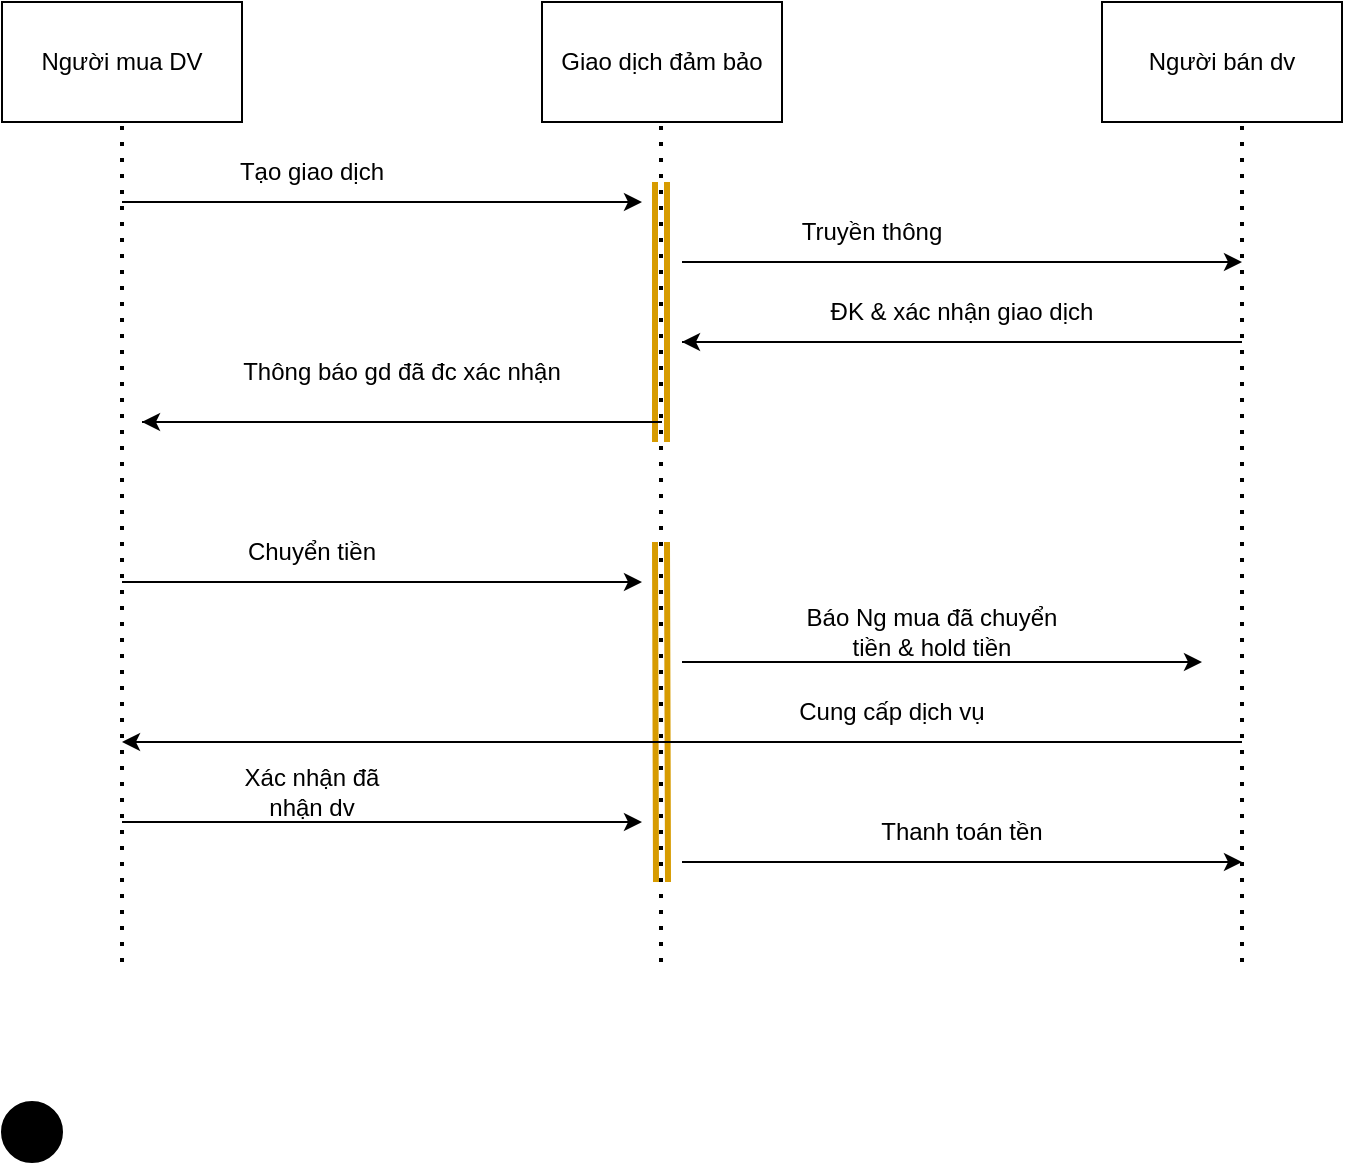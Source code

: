 <mxfile version="20.8.17" type="github">
  <diagram name="Page-1" id="_tMD7D5ke1YXCUWgseuu">
    <mxGraphModel dx="763" dy="453" grid="1" gridSize="10" guides="1" tooltips="1" connect="1" arrows="1" fold="1" page="1" pageScale="1" pageWidth="850" pageHeight="1100" math="0" shadow="0">
      <root>
        <mxCell id="0" />
        <mxCell id="1" parent="0" />
        <mxCell id="3ECeMIUdn46JQkj1NZ4u-2" value="Người mua DV" style="rounded=0;whiteSpace=wrap;html=1;" vertex="1" parent="1">
          <mxGeometry x="60" y="40" width="120" height="60" as="geometry" />
        </mxCell>
        <mxCell id="3ECeMIUdn46JQkj1NZ4u-4" value="Người bán dv" style="rounded=0;whiteSpace=wrap;html=1;" vertex="1" parent="1">
          <mxGeometry x="610" y="40" width="120" height="60" as="geometry" />
        </mxCell>
        <mxCell id="3ECeMIUdn46JQkj1NZ4u-5" value="Giao dịch đảm bảo" style="rounded=0;whiteSpace=wrap;html=1;" vertex="1" parent="1">
          <mxGeometry x="330" y="40" width="120" height="60" as="geometry" />
        </mxCell>
        <mxCell id="3ECeMIUdn46JQkj1NZ4u-6" value="" style="endArrow=none;dashed=1;html=1;dashPattern=1 3;strokeWidth=2;rounded=0;" edge="1" parent="1">
          <mxGeometry width="50" height="50" relative="1" as="geometry">
            <mxPoint x="120" y="520" as="sourcePoint" />
            <mxPoint x="120" y="100" as="targetPoint" />
          </mxGeometry>
        </mxCell>
        <mxCell id="3ECeMIUdn46JQkj1NZ4u-7" value="" style="endArrow=none;dashed=1;html=1;dashPattern=1 3;strokeWidth=2;rounded=0;" edge="1" parent="1">
          <mxGeometry width="50" height="50" relative="1" as="geometry">
            <mxPoint x="389.5" y="520" as="sourcePoint" />
            <mxPoint x="389.5" y="100" as="targetPoint" />
          </mxGeometry>
        </mxCell>
        <mxCell id="3ECeMIUdn46JQkj1NZ4u-8" value="" style="endArrow=none;dashed=1;html=1;dashPattern=1 3;strokeWidth=2;rounded=0;" edge="1" parent="1">
          <mxGeometry width="50" height="50" relative="1" as="geometry">
            <mxPoint x="680" y="520" as="sourcePoint" />
            <mxPoint x="680" y="100" as="targetPoint" />
          </mxGeometry>
        </mxCell>
        <mxCell id="3ECeMIUdn46JQkj1NZ4u-9" value="" style="endArrow=classic;html=1;rounded=0;" edge="1" parent="1">
          <mxGeometry width="50" height="50" relative="1" as="geometry">
            <mxPoint x="120" y="140" as="sourcePoint" />
            <mxPoint x="380" y="140" as="targetPoint" />
          </mxGeometry>
        </mxCell>
        <mxCell id="3ECeMIUdn46JQkj1NZ4u-10" value="Tạo giao dịch" style="text;html=1;strokeColor=none;fillColor=none;align=center;verticalAlign=middle;whiteSpace=wrap;rounded=0;" vertex="1" parent="1">
          <mxGeometry x="170" y="110" width="90" height="30" as="geometry" />
        </mxCell>
        <mxCell id="3ECeMIUdn46JQkj1NZ4u-11" value="" style="shape=link;html=1;rounded=0;strokeWidth=3;fillColor=#ffe6cc;strokeColor=#d79b00;" edge="1" parent="1">
          <mxGeometry width="100" relative="1" as="geometry">
            <mxPoint x="389.5" y="130" as="sourcePoint" />
            <mxPoint x="389.5" y="260" as="targetPoint" />
          </mxGeometry>
        </mxCell>
        <mxCell id="3ECeMIUdn46JQkj1NZ4u-12" value="" style="endArrow=classic;html=1;rounded=0;" edge="1" parent="1">
          <mxGeometry width="50" height="50" relative="1" as="geometry">
            <mxPoint x="400" y="170" as="sourcePoint" />
            <mxPoint x="680" y="170" as="targetPoint" />
          </mxGeometry>
        </mxCell>
        <mxCell id="3ECeMIUdn46JQkj1NZ4u-13" value="Truyền thông" style="text;html=1;strokeColor=none;fillColor=none;align=center;verticalAlign=middle;whiteSpace=wrap;rounded=0;" vertex="1" parent="1">
          <mxGeometry x="450" y="140" width="90" height="30" as="geometry" />
        </mxCell>
        <mxCell id="3ECeMIUdn46JQkj1NZ4u-16" value="" style="endArrow=classic;html=1;rounded=0;" edge="1" parent="1">
          <mxGeometry width="50" height="50" relative="1" as="geometry">
            <mxPoint x="400" y="210" as="sourcePoint" />
            <mxPoint x="400" y="210" as="targetPoint" />
            <Array as="points">
              <mxPoint x="680" y="210" />
            </Array>
          </mxGeometry>
        </mxCell>
        <mxCell id="3ECeMIUdn46JQkj1NZ4u-17" value="ĐK &amp;amp; xác nhận giao dịch" style="text;html=1;strokeColor=none;fillColor=none;align=center;verticalAlign=middle;whiteSpace=wrap;rounded=0;" vertex="1" parent="1">
          <mxGeometry x="460" y="180" width="160" height="30" as="geometry" />
        </mxCell>
        <mxCell id="3ECeMIUdn46JQkj1NZ4u-18" value="" style="endArrow=classic;html=1;rounded=0;" edge="1" parent="1">
          <mxGeometry width="50" height="50" relative="1" as="geometry">
            <mxPoint x="120" y="330" as="sourcePoint" />
            <mxPoint x="380" y="330" as="targetPoint" />
          </mxGeometry>
        </mxCell>
        <mxCell id="3ECeMIUdn46JQkj1NZ4u-19" value="Chuyển tiền" style="text;html=1;strokeColor=none;fillColor=none;align=center;verticalAlign=middle;whiteSpace=wrap;rounded=0;" vertex="1" parent="1">
          <mxGeometry x="170" y="300" width="90" height="30" as="geometry" />
        </mxCell>
        <mxCell id="3ECeMIUdn46JQkj1NZ4u-21" value="Thông báo gd đã đc xác nhận" style="text;html=1;strokeColor=none;fillColor=none;align=center;verticalAlign=middle;whiteSpace=wrap;rounded=0;" vertex="1" parent="1">
          <mxGeometry x="170" y="210" width="180" height="30" as="geometry" />
        </mxCell>
        <mxCell id="3ECeMIUdn46JQkj1NZ4u-22" value="" style="endArrow=classic;html=1;rounded=0;" edge="1" parent="1">
          <mxGeometry width="50" height="50" relative="1" as="geometry">
            <mxPoint x="130" y="250" as="sourcePoint" />
            <mxPoint x="130" y="250" as="targetPoint" />
            <Array as="points">
              <mxPoint x="390" y="250" />
            </Array>
          </mxGeometry>
        </mxCell>
        <mxCell id="3ECeMIUdn46JQkj1NZ4u-23" value="" style="shape=link;html=1;rounded=0;strokeWidth=3;fillColor=#ffe6cc;strokeColor=#d79b00;" edge="1" parent="1">
          <mxGeometry width="100" relative="1" as="geometry">
            <mxPoint x="389.5" y="310" as="sourcePoint" />
            <mxPoint x="390" y="480" as="targetPoint" />
          </mxGeometry>
        </mxCell>
        <mxCell id="3ECeMIUdn46JQkj1NZ4u-24" value="" style="endArrow=classic;html=1;rounded=0;" edge="1" parent="1">
          <mxGeometry width="50" height="50" relative="1" as="geometry">
            <mxPoint x="400" y="370" as="sourcePoint" />
            <mxPoint x="660" y="370" as="targetPoint" />
          </mxGeometry>
        </mxCell>
        <mxCell id="3ECeMIUdn46JQkj1NZ4u-25" value="Báo Ng mua đã chuyển tiền &amp;amp; hold tiền" style="text;html=1;strokeColor=none;fillColor=none;align=center;verticalAlign=middle;whiteSpace=wrap;rounded=0;" vertex="1" parent="1">
          <mxGeometry x="450" y="340" width="150" height="30" as="geometry" />
        </mxCell>
        <mxCell id="3ECeMIUdn46JQkj1NZ4u-26" value="" style="endArrow=classic;html=1;rounded=0;" edge="1" parent="1">
          <mxGeometry width="50" height="50" relative="1" as="geometry">
            <mxPoint x="400" y="410" as="sourcePoint" />
            <mxPoint x="120" y="410" as="targetPoint" />
            <Array as="points">
              <mxPoint x="680" y="410" />
            </Array>
          </mxGeometry>
        </mxCell>
        <mxCell id="3ECeMIUdn46JQkj1NZ4u-27" value="Cung cấp dịch vụ" style="text;html=1;strokeColor=none;fillColor=none;align=center;verticalAlign=middle;whiteSpace=wrap;rounded=0;" vertex="1" parent="1">
          <mxGeometry x="425" y="380" width="160" height="30" as="geometry" />
        </mxCell>
        <mxCell id="3ECeMIUdn46JQkj1NZ4u-29" value="" style="endArrow=classic;html=1;rounded=0;" edge="1" parent="1">
          <mxGeometry width="50" height="50" relative="1" as="geometry">
            <mxPoint x="120" y="450" as="sourcePoint" />
            <mxPoint x="380" y="450" as="targetPoint" />
          </mxGeometry>
        </mxCell>
        <mxCell id="3ECeMIUdn46JQkj1NZ4u-30" value="Xác nhận đã nhận dv" style="text;html=1;strokeColor=none;fillColor=none;align=center;verticalAlign=middle;whiteSpace=wrap;rounded=0;" vertex="1" parent="1">
          <mxGeometry x="170" y="420" width="90" height="30" as="geometry" />
        </mxCell>
        <mxCell id="3ECeMIUdn46JQkj1NZ4u-31" value="" style="endArrow=classic;html=1;rounded=0;" edge="1" parent="1">
          <mxGeometry width="50" height="50" relative="1" as="geometry">
            <mxPoint x="400" y="470" as="sourcePoint" />
            <mxPoint x="680" y="470" as="targetPoint" />
          </mxGeometry>
        </mxCell>
        <mxCell id="3ECeMIUdn46JQkj1NZ4u-32" value="Thanh toán tền" style="text;html=1;strokeColor=none;fillColor=none;align=center;verticalAlign=middle;whiteSpace=wrap;rounded=0;" vertex="1" parent="1">
          <mxGeometry x="495" y="440" width="90" height="30" as="geometry" />
        </mxCell>
        <mxCell id="3ECeMIUdn46JQkj1NZ4u-33" value="" style="ellipse;fillColor=strokeColor;" vertex="1" parent="1">
          <mxGeometry x="60" y="590" width="30" height="30" as="geometry" />
        </mxCell>
      </root>
    </mxGraphModel>
  </diagram>
</mxfile>
